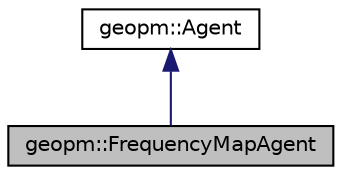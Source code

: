 digraph "geopm::FrequencyMapAgent"
{
  edge [fontname="Helvetica",fontsize="10",labelfontname="Helvetica",labelfontsize="10"];
  node [fontname="Helvetica",fontsize="10",shape=record];
  Node2 [label="geopm::FrequencyMapAgent",height=0.2,width=0.4,color="black", fillcolor="grey75", style="filled", fontcolor="black"];
  Node3 -> Node2 [dir="back",color="midnightblue",fontsize="10",style="solid",fontname="Helvetica"];
  Node3 [label="geopm::Agent",height=0.2,width=0.4,color="black", fillcolor="white", style="filled",URL="$classgeopm_1_1_agent.html"];
}
